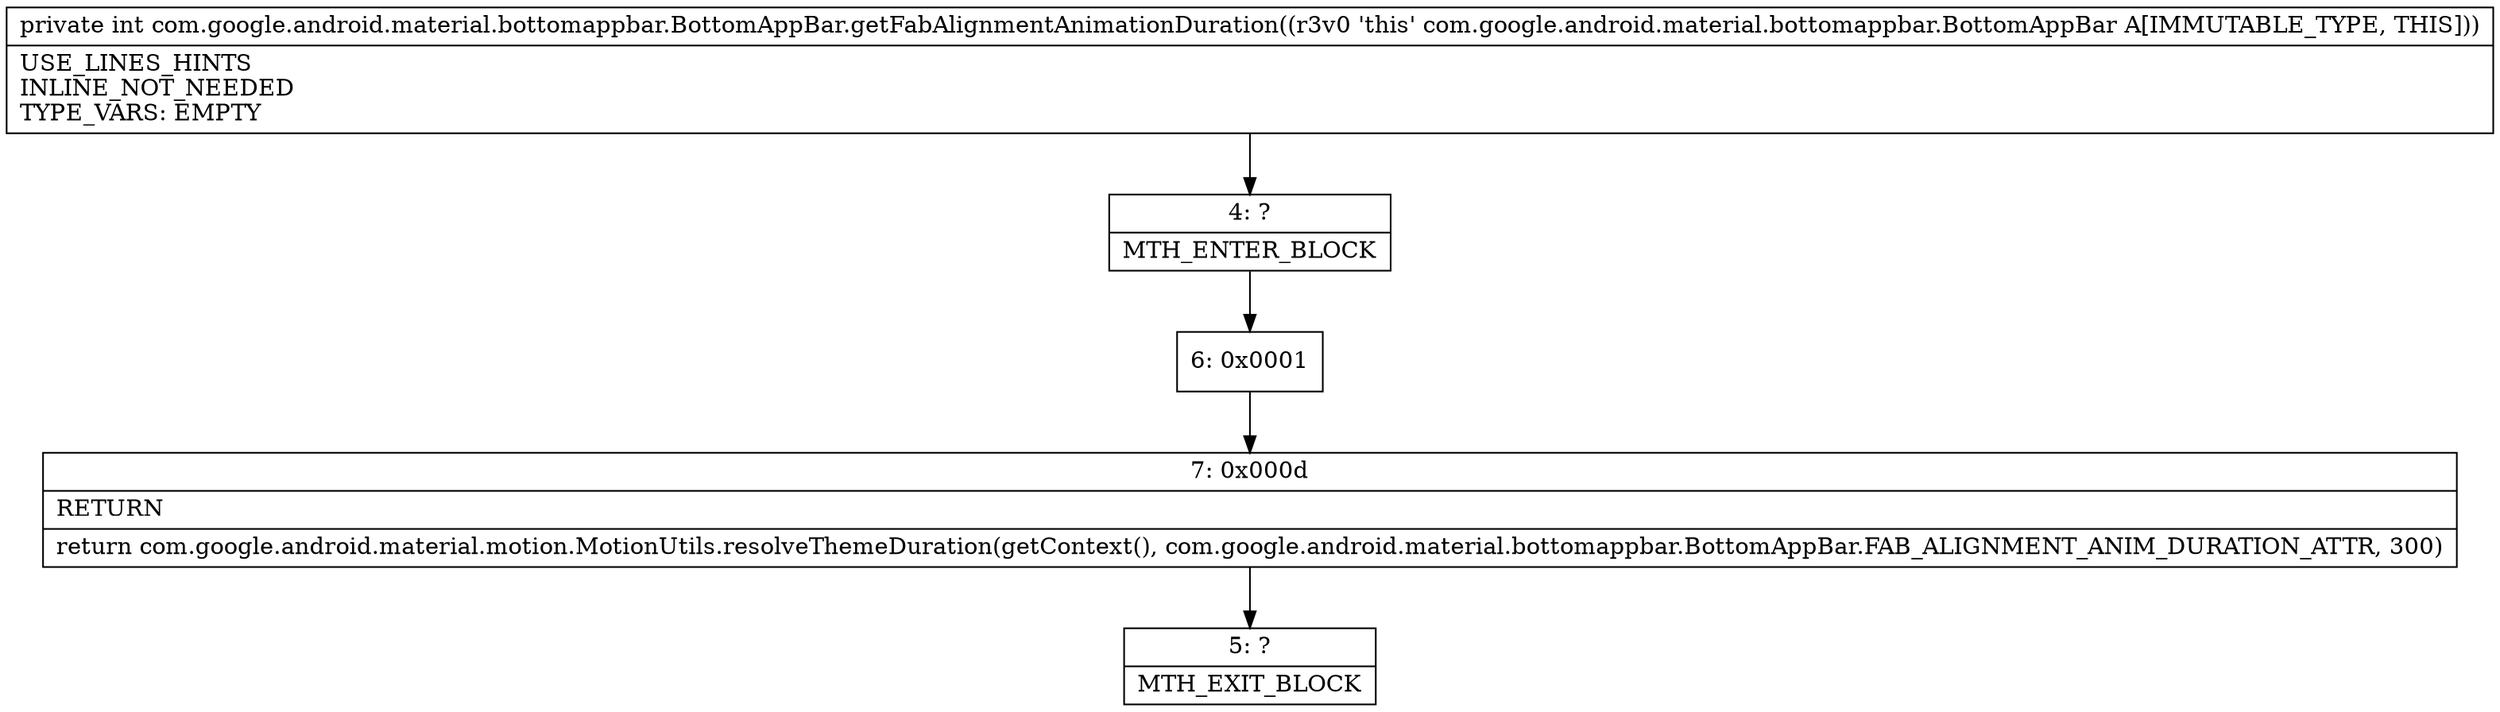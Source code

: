 digraph "CFG forcom.google.android.material.bottomappbar.BottomAppBar.getFabAlignmentAnimationDuration()I" {
Node_4 [shape=record,label="{4\:\ ?|MTH_ENTER_BLOCK\l}"];
Node_6 [shape=record,label="{6\:\ 0x0001}"];
Node_7 [shape=record,label="{7\:\ 0x000d|RETURN\l|return com.google.android.material.motion.MotionUtils.resolveThemeDuration(getContext(), com.google.android.material.bottomappbar.BottomAppBar.FAB_ALIGNMENT_ANIM_DURATION_ATTR, 300)\l}"];
Node_5 [shape=record,label="{5\:\ ?|MTH_EXIT_BLOCK\l}"];
MethodNode[shape=record,label="{private int com.google.android.material.bottomappbar.BottomAppBar.getFabAlignmentAnimationDuration((r3v0 'this' com.google.android.material.bottomappbar.BottomAppBar A[IMMUTABLE_TYPE, THIS]))  | USE_LINES_HINTS\lINLINE_NOT_NEEDED\lTYPE_VARS: EMPTY\l}"];
MethodNode -> Node_4;Node_4 -> Node_6;
Node_6 -> Node_7;
Node_7 -> Node_5;
}

